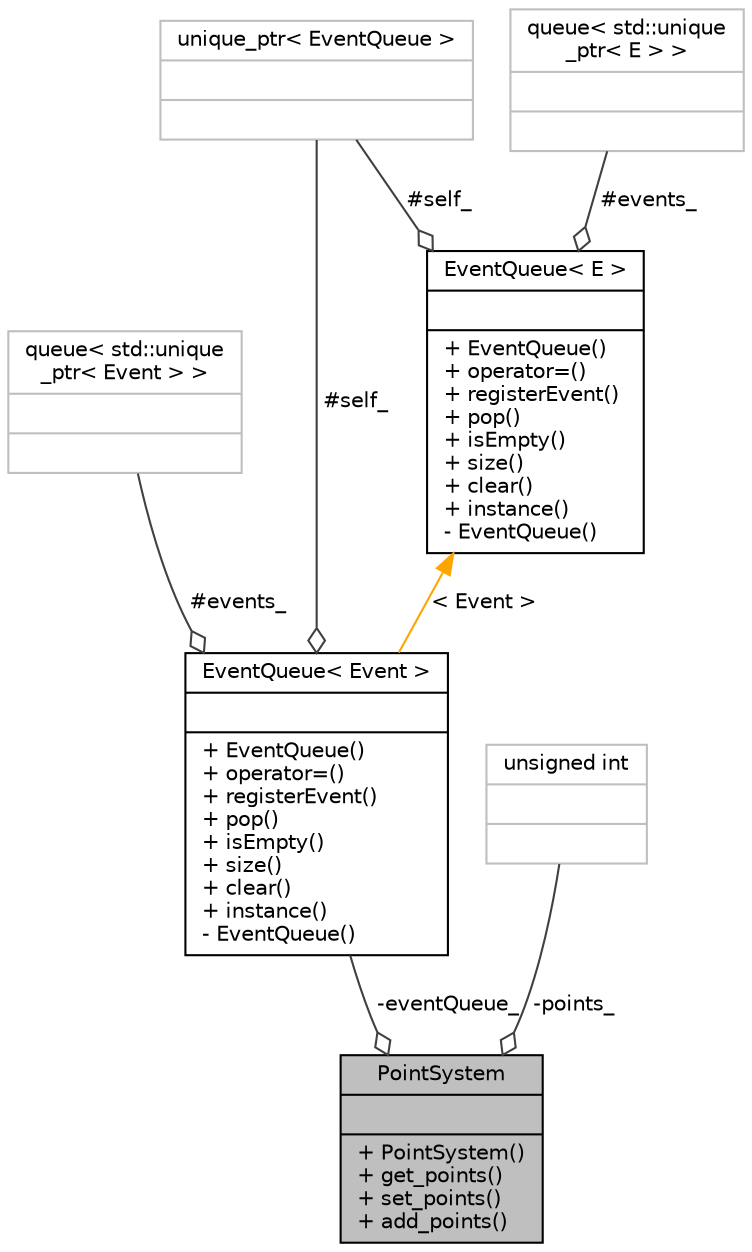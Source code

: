 digraph "PointSystem"
{
 // INTERACTIVE_SVG=YES
 // LATEX_PDF_SIZE
  bgcolor="transparent";
  edge [fontname="Helvetica",fontsize="10",labelfontname="Helvetica",labelfontsize="10"];
  node [fontname="Helvetica",fontsize="10",shape=record];
  Node1 [label="{PointSystem\n||+ PointSystem()\l+ get_points()\l+ set_points()\l+ add_points()\l}",height=0.2,width=0.4,color="black", fillcolor="grey75", style="filled", fontcolor="black",tooltip=" "];
  Node2 -> Node1 [color="grey25",fontsize="10",style="solid",label=" -eventQueue_" ,arrowhead="odiamond",fontname="Helvetica"];
  Node2 [label="{EventQueue\< Event \>\n||+ EventQueue()\l+ operator=()\l+ registerEvent()\l+ pop()\l+ isEmpty()\l+ size()\l+ clear()\l+ instance()\l- EventQueue()\l}",height=0.2,width=0.4,color="black",URL="$class_event_queue.html",tooltip=" "];
  Node3 -> Node2 [color="grey25",fontsize="10",style="solid",label=" #events_" ,arrowhead="odiamond",fontname="Helvetica"];
  Node3 [label="{queue\< std::unique\l_ptr\< Event \> \>\n||}",height=0.2,width=0.4,color="grey75",tooltip=" "];
  Node4 -> Node2 [color="grey25",fontsize="10",style="solid",label=" #self_" ,arrowhead="odiamond",fontname="Helvetica"];
  Node4 [label="{unique_ptr\< EventQueue \>\n||}",height=0.2,width=0.4,color="grey75",tooltip=" "];
  Node5 -> Node2 [dir="back",color="orange",fontsize="10",style="solid",label=" \< Event \>" ,fontname="Helvetica"];
  Node5 [label="{EventQueue\< E \>\n||+ EventQueue()\l+ operator=()\l+ registerEvent()\l+ pop()\l+ isEmpty()\l+ size()\l+ clear()\l+ instance()\l- EventQueue()\l}",height=0.2,width=0.4,color="black",URL="$class_event_queue.html",tooltip="Singleton class wrapper for std::queue<E>."];
  Node6 -> Node5 [color="grey25",fontsize="10",style="solid",label=" #events_" ,arrowhead="odiamond",fontname="Helvetica"];
  Node6 [label="{queue\< std::unique\l_ptr\< E \> \>\n||}",height=0.2,width=0.4,color="grey75",tooltip=" "];
  Node4 -> Node5 [color="grey25",fontsize="10",style="solid",label=" #self_" ,arrowhead="odiamond",fontname="Helvetica"];
  Node7 -> Node1 [color="grey25",fontsize="10",style="solid",label=" -points_" ,arrowhead="odiamond",fontname="Helvetica"];
  Node7 [label="{unsigned int\n||}",height=0.2,width=0.4,color="grey75",tooltip=" "];
}
